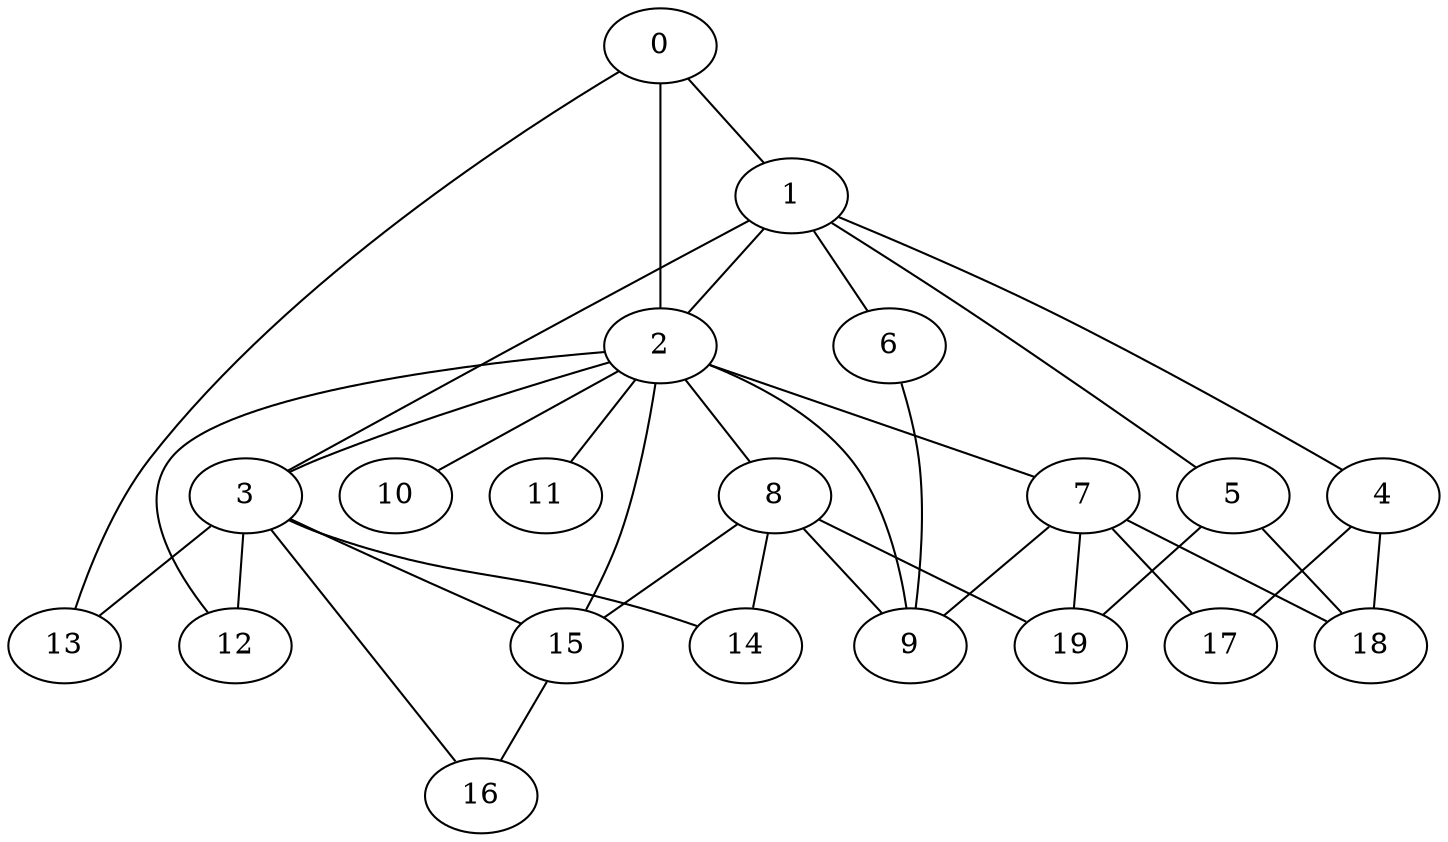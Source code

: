 
graph graphname {
    0 -- 1
0 -- 13
0 -- 2
1 -- 2
1 -- 3
1 -- 4
1 -- 5
1 -- 6
2 -- 7
2 -- 8
2 -- 9
2 -- 10
2 -- 11
2 -- 3
2 -- 12
2 -- 15
3 -- 12
3 -- 13
3 -- 14
3 -- 15
3 -- 16
4 -- 18
4 -- 17
5 -- 19
5 -- 18
6 -- 9
7 -- 18
7 -- 19
7 -- 17
7 -- 9
8 -- 14
8 -- 9
8 -- 19
8 -- 15
15 -- 16

}
